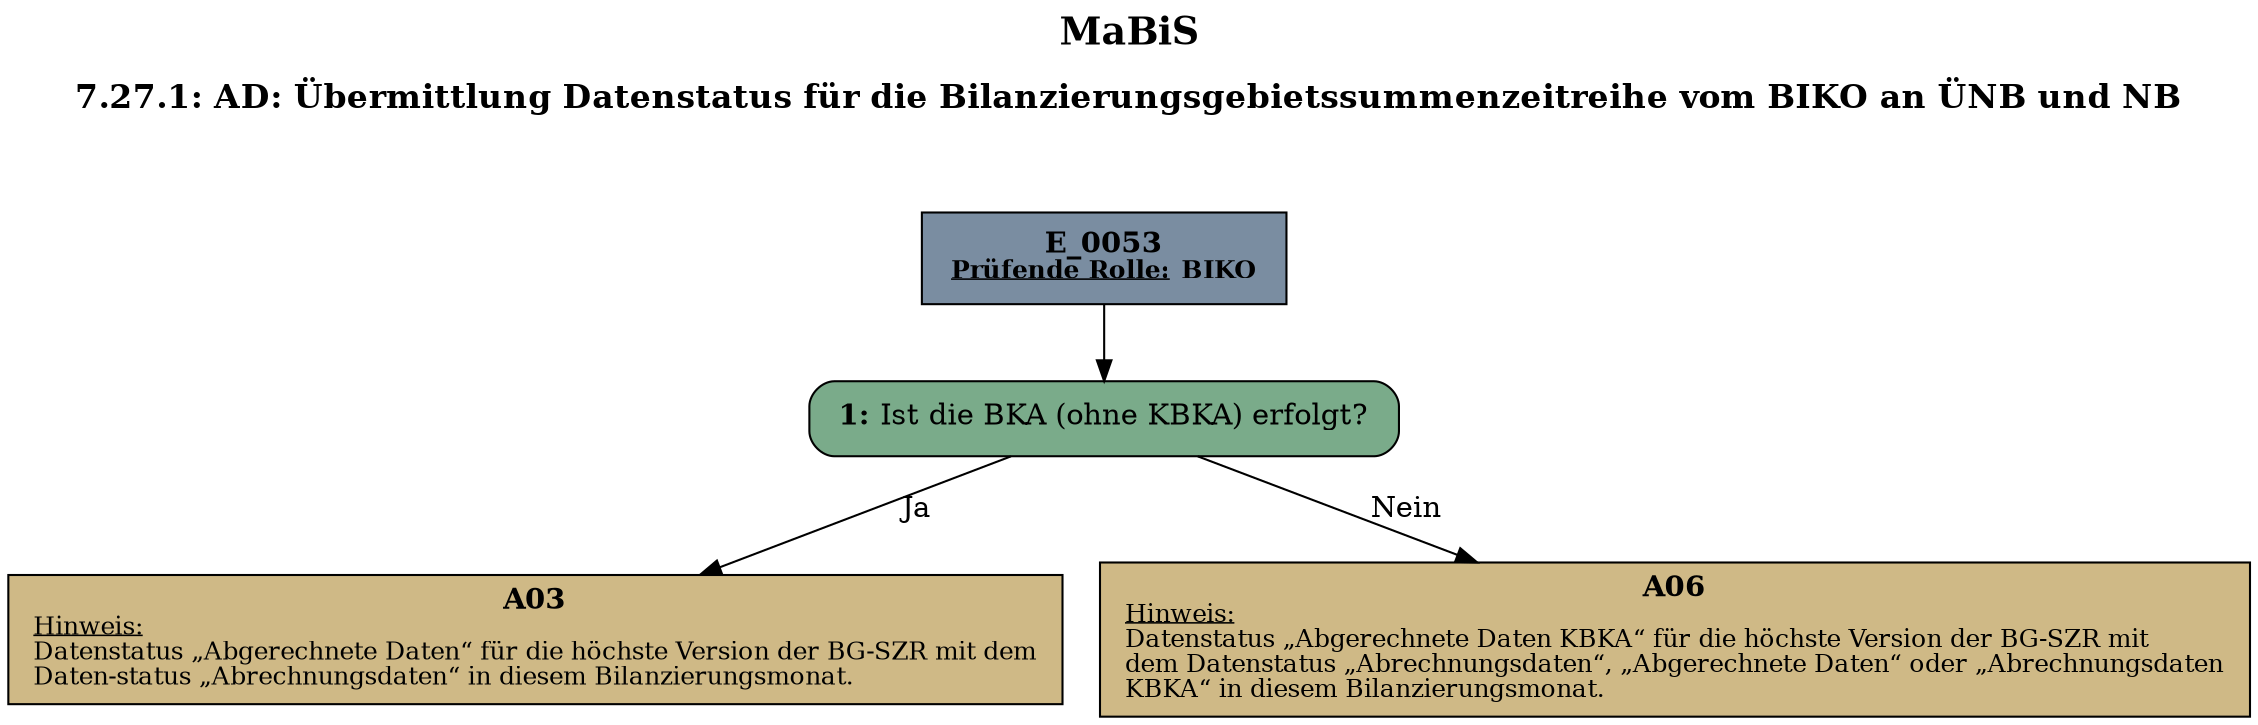 digraph D {
    labelloc="t";
    label=<<B><FONT POINT-SIZE="18">MaBiS</FONT></B><BR/><BR/><B><FONT POINT-SIZE="16">7.27.1: AD: Übermittlung Datenstatus für die Bilanzierungsgebietssummenzeitreihe vom BIKO an ÜNB und NB</FONT></B><BR/><BR/><BR/><BR/>>;
    ratio="compress";
    concentrate=true;
    pack=true;
    rankdir=TB;
    packmode="array";
    size="20,20";
    "Start" [margin="0.2,0.12", shape=box, style=filled, fillcolor="#7a8da1", label=<<B>E_0053</B><BR align="center"/><FONT point-size="12"><B><U>Prüfende Rolle:</U> BIKO</B></FONT><BR align="center"/>>];
    "1" [margin="0.2,0.12", shape=box, style="filled,rounded", fillcolor="#7aab8a", label=<<B>1: </B>Ist die BKA (ohne KBKA) erfolgt?<BR align="left"/>>];
    "A03" [margin="0.17,0.08", shape=box, style=filled, fillcolor="#cfb986", label=<<B>A03</B><BR align="center"/><FONT point-size="12"><U>Hinweis:</U><BR align="left"/>Datenstatus „Abgerechnete Daten“ für die höchste Version der BG-SZR mit dem<BR align="left"/>Daten-status „Abrechnungsdaten“ in diesem Bilanzierungsmonat.<BR align="left"/></FONT>>];
    "A06" [margin="0.17,0.08", shape=box, style=filled, fillcolor="#cfb986", label=<<B>A06</B><BR align="center"/><FONT point-size="12"><U>Hinweis:</U><BR align="left"/>Datenstatus „Abgerechnete Daten KBKA“ für die höchste Version der BG-SZR mit<BR align="left"/>dem Datenstatus „Abrechnungsdaten“, „Abgerechnete Daten“ oder „Abrechnungsdaten<BR align="left"/>KBKA“ in diesem Bilanzierungsmonat.<BR align="left"/></FONT>>];

    "Start" -> "1";
    "1" -> "A03" [label="Ja"];
    "1" -> "A06" [label="Nein"];

    bgcolor="transparent";
}